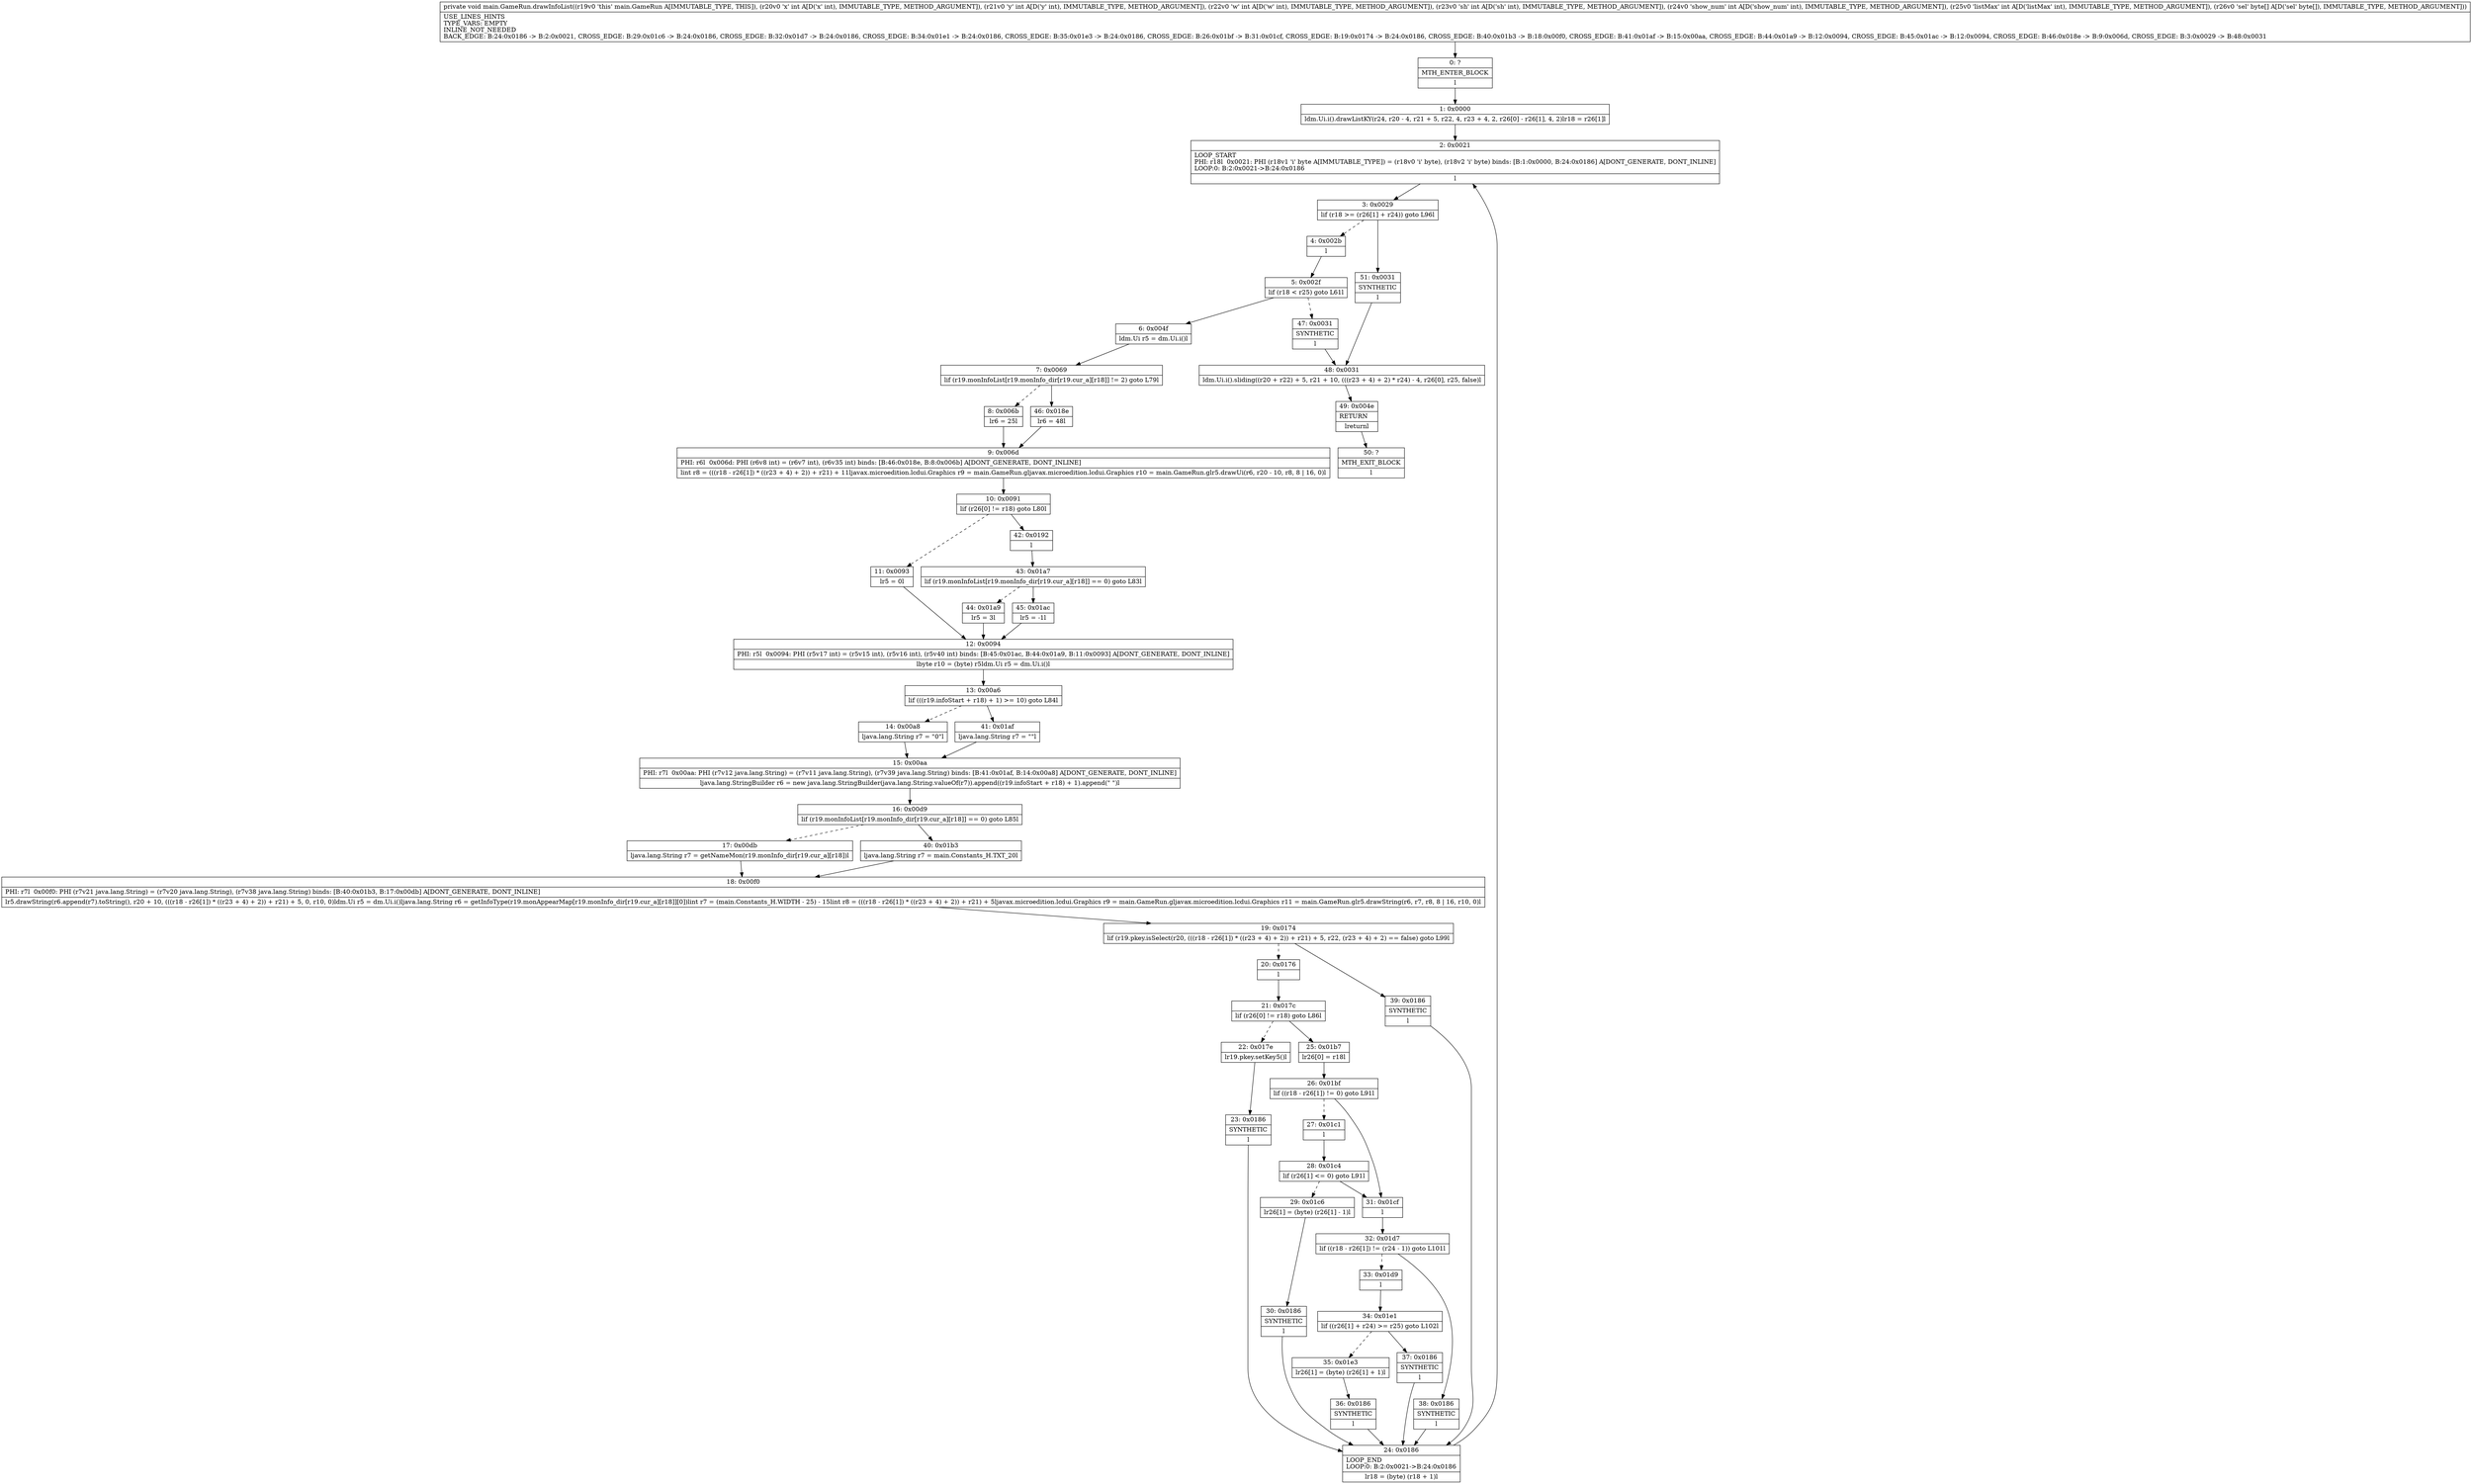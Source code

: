 digraph "CFG formain.GameRun.drawInfoList(IIIIII[B)V" {
Node_0 [shape=record,label="{0\:\ ?|MTH_ENTER_BLOCK\l|l}"];
Node_1 [shape=record,label="{1\:\ 0x0000|ldm.Ui.i().drawListKY(r24, r20 \- 4, r21 + 5, r22, 4, r23 + 4, 2, r26[0] \- r26[1], 4, 2)lr18 = r26[1]l}"];
Node_2 [shape=record,label="{2\:\ 0x0021|LOOP_START\lPHI: r18l  0x0021: PHI (r18v1 'i' byte A[IMMUTABLE_TYPE]) = (r18v0 'i' byte), (r18v2 'i' byte) binds: [B:1:0x0000, B:24:0x0186] A[DONT_GENERATE, DONT_INLINE]\lLOOP:0: B:2:0x0021\-\>B:24:0x0186\l|l}"];
Node_3 [shape=record,label="{3\:\ 0x0029|lif (r18 \>= (r26[1] + r24)) goto L96l}"];
Node_4 [shape=record,label="{4\:\ 0x002b|l}"];
Node_5 [shape=record,label="{5\:\ 0x002f|lif (r18 \< r25) goto L61l}"];
Node_6 [shape=record,label="{6\:\ 0x004f|ldm.Ui r5 = dm.Ui.i()l}"];
Node_7 [shape=record,label="{7\:\ 0x0069|lif (r19.monInfoList[r19.monInfo_dir[r19.cur_a][r18]] != 2) goto L79l}"];
Node_8 [shape=record,label="{8\:\ 0x006b|lr6 = 25l}"];
Node_9 [shape=record,label="{9\:\ 0x006d|PHI: r6l  0x006d: PHI (r6v8 int) = (r6v7 int), (r6v35 int) binds: [B:46:0x018e, B:8:0x006b] A[DONT_GENERATE, DONT_INLINE]\l|lint r8 = (((r18 \- r26[1]) * ((r23 + 4) + 2)) + r21) + 11ljavax.microedition.lcdui.Graphics r9 = main.GameRun.gljavax.microedition.lcdui.Graphics r10 = main.GameRun.glr5.drawUi(r6, r20 \- 10, r8, 8 \| 16, 0)l}"];
Node_10 [shape=record,label="{10\:\ 0x0091|lif (r26[0] != r18) goto L80l}"];
Node_11 [shape=record,label="{11\:\ 0x0093|lr5 = 0l}"];
Node_12 [shape=record,label="{12\:\ 0x0094|PHI: r5l  0x0094: PHI (r5v17 int) = (r5v15 int), (r5v16 int), (r5v40 int) binds: [B:45:0x01ac, B:44:0x01a9, B:11:0x0093] A[DONT_GENERATE, DONT_INLINE]\l|lbyte r10 = (byte) r5ldm.Ui r5 = dm.Ui.i()l}"];
Node_13 [shape=record,label="{13\:\ 0x00a6|lif (((r19.infoStart + r18) + 1) \>= 10) goto L84l}"];
Node_14 [shape=record,label="{14\:\ 0x00a8|ljava.lang.String r7 = \"0\"l}"];
Node_15 [shape=record,label="{15\:\ 0x00aa|PHI: r7l  0x00aa: PHI (r7v12 java.lang.String) = (r7v11 java.lang.String), (r7v39 java.lang.String) binds: [B:41:0x01af, B:14:0x00a8] A[DONT_GENERATE, DONT_INLINE]\l|ljava.lang.StringBuilder r6 = new java.lang.StringBuilder(java.lang.String.valueOf(r7)).append((r19.infoStart + r18) + 1).append(\" \")l}"];
Node_16 [shape=record,label="{16\:\ 0x00d9|lif (r19.monInfoList[r19.monInfo_dir[r19.cur_a][r18]] == 0) goto L85l}"];
Node_17 [shape=record,label="{17\:\ 0x00db|ljava.lang.String r7 = getNameMon(r19.monInfo_dir[r19.cur_a][r18])l}"];
Node_18 [shape=record,label="{18\:\ 0x00f0|PHI: r7l  0x00f0: PHI (r7v21 java.lang.String) = (r7v20 java.lang.String), (r7v38 java.lang.String) binds: [B:40:0x01b3, B:17:0x00db] A[DONT_GENERATE, DONT_INLINE]\l|lr5.drawString(r6.append(r7).toString(), r20 + 10, (((r18 \- r26[1]) * ((r23 + 4) + 2)) + r21) + 5, 0, r10, 0)ldm.Ui r5 = dm.Ui.i()ljava.lang.String r6 = getInfoType(r19.monAppearMap[r19.monInfo_dir[r19.cur_a][r18]][0])lint r7 = (main.Constants_H.WIDTH \- 25) \- 15lint r8 = (((r18 \- r26[1]) * ((r23 + 4) + 2)) + r21) + 5ljavax.microedition.lcdui.Graphics r9 = main.GameRun.gljavax.microedition.lcdui.Graphics r11 = main.GameRun.glr5.drawString(r6, r7, r8, 8 \| 16, r10, 0)l}"];
Node_19 [shape=record,label="{19\:\ 0x0174|lif (r19.pkey.isSelect(r20, (((r18 \- r26[1]) * ((r23 + 4) + 2)) + r21) + 5, r22, (r23 + 4) + 2) == false) goto L99l}"];
Node_20 [shape=record,label="{20\:\ 0x0176|l}"];
Node_21 [shape=record,label="{21\:\ 0x017c|lif (r26[0] != r18) goto L86l}"];
Node_22 [shape=record,label="{22\:\ 0x017e|lr19.pkey.setKey5()l}"];
Node_23 [shape=record,label="{23\:\ 0x0186|SYNTHETIC\l|l}"];
Node_24 [shape=record,label="{24\:\ 0x0186|LOOP_END\lLOOP:0: B:2:0x0021\-\>B:24:0x0186\l|lr18 = (byte) (r18 + 1)l}"];
Node_25 [shape=record,label="{25\:\ 0x01b7|lr26[0] = r18l}"];
Node_26 [shape=record,label="{26\:\ 0x01bf|lif ((r18 \- r26[1]) != 0) goto L91l}"];
Node_27 [shape=record,label="{27\:\ 0x01c1|l}"];
Node_28 [shape=record,label="{28\:\ 0x01c4|lif (r26[1] \<= 0) goto L91l}"];
Node_29 [shape=record,label="{29\:\ 0x01c6|lr26[1] = (byte) (r26[1] \- 1)l}"];
Node_30 [shape=record,label="{30\:\ 0x0186|SYNTHETIC\l|l}"];
Node_31 [shape=record,label="{31\:\ 0x01cf|l}"];
Node_32 [shape=record,label="{32\:\ 0x01d7|lif ((r18 \- r26[1]) != (r24 \- 1)) goto L101l}"];
Node_33 [shape=record,label="{33\:\ 0x01d9|l}"];
Node_34 [shape=record,label="{34\:\ 0x01e1|lif ((r26[1] + r24) \>= r25) goto L102l}"];
Node_35 [shape=record,label="{35\:\ 0x01e3|lr26[1] = (byte) (r26[1] + 1)l}"];
Node_36 [shape=record,label="{36\:\ 0x0186|SYNTHETIC\l|l}"];
Node_37 [shape=record,label="{37\:\ 0x0186|SYNTHETIC\l|l}"];
Node_38 [shape=record,label="{38\:\ 0x0186|SYNTHETIC\l|l}"];
Node_39 [shape=record,label="{39\:\ 0x0186|SYNTHETIC\l|l}"];
Node_40 [shape=record,label="{40\:\ 0x01b3|ljava.lang.String r7 = main.Constants_H.TXT_20l}"];
Node_41 [shape=record,label="{41\:\ 0x01af|ljava.lang.String r7 = \"\"l}"];
Node_42 [shape=record,label="{42\:\ 0x0192|l}"];
Node_43 [shape=record,label="{43\:\ 0x01a7|lif (r19.monInfoList[r19.monInfo_dir[r19.cur_a][r18]] == 0) goto L83l}"];
Node_44 [shape=record,label="{44\:\ 0x01a9|lr5 = 3l}"];
Node_45 [shape=record,label="{45\:\ 0x01ac|lr5 = \-1l}"];
Node_46 [shape=record,label="{46\:\ 0x018e|lr6 = 48l}"];
Node_47 [shape=record,label="{47\:\ 0x0031|SYNTHETIC\l|l}"];
Node_48 [shape=record,label="{48\:\ 0x0031|ldm.Ui.i().sliding((r20 + r22) + 5, r21 + 10, (((r23 + 4) + 2) * r24) \- 4, r26[0], r25, false)l}"];
Node_49 [shape=record,label="{49\:\ 0x004e|RETURN\l|lreturnl}"];
Node_50 [shape=record,label="{50\:\ ?|MTH_EXIT_BLOCK\l|l}"];
Node_51 [shape=record,label="{51\:\ 0x0031|SYNTHETIC\l|l}"];
MethodNode[shape=record,label="{private void main.GameRun.drawInfoList((r19v0 'this' main.GameRun A[IMMUTABLE_TYPE, THIS]), (r20v0 'x' int A[D('x' int), IMMUTABLE_TYPE, METHOD_ARGUMENT]), (r21v0 'y' int A[D('y' int), IMMUTABLE_TYPE, METHOD_ARGUMENT]), (r22v0 'w' int A[D('w' int), IMMUTABLE_TYPE, METHOD_ARGUMENT]), (r23v0 'sh' int A[D('sh' int), IMMUTABLE_TYPE, METHOD_ARGUMENT]), (r24v0 'show_num' int A[D('show_num' int), IMMUTABLE_TYPE, METHOD_ARGUMENT]), (r25v0 'listMax' int A[D('listMax' int), IMMUTABLE_TYPE, METHOD_ARGUMENT]), (r26v0 'sel' byte[] A[D('sel' byte[]), IMMUTABLE_TYPE, METHOD_ARGUMENT]))  | USE_LINES_HINTS\lTYPE_VARS: EMPTY\lINLINE_NOT_NEEDED\lBACK_EDGE: B:24:0x0186 \-\> B:2:0x0021, CROSS_EDGE: B:29:0x01c6 \-\> B:24:0x0186, CROSS_EDGE: B:32:0x01d7 \-\> B:24:0x0186, CROSS_EDGE: B:34:0x01e1 \-\> B:24:0x0186, CROSS_EDGE: B:35:0x01e3 \-\> B:24:0x0186, CROSS_EDGE: B:26:0x01bf \-\> B:31:0x01cf, CROSS_EDGE: B:19:0x0174 \-\> B:24:0x0186, CROSS_EDGE: B:40:0x01b3 \-\> B:18:0x00f0, CROSS_EDGE: B:41:0x01af \-\> B:15:0x00aa, CROSS_EDGE: B:44:0x01a9 \-\> B:12:0x0094, CROSS_EDGE: B:45:0x01ac \-\> B:12:0x0094, CROSS_EDGE: B:46:0x018e \-\> B:9:0x006d, CROSS_EDGE: B:3:0x0029 \-\> B:48:0x0031\l}"];
MethodNode -> Node_0;
Node_0 -> Node_1;
Node_1 -> Node_2;
Node_2 -> Node_3;
Node_3 -> Node_4[style=dashed];
Node_3 -> Node_51;
Node_4 -> Node_5;
Node_5 -> Node_6;
Node_5 -> Node_47[style=dashed];
Node_6 -> Node_7;
Node_7 -> Node_8[style=dashed];
Node_7 -> Node_46;
Node_8 -> Node_9;
Node_9 -> Node_10;
Node_10 -> Node_11[style=dashed];
Node_10 -> Node_42;
Node_11 -> Node_12;
Node_12 -> Node_13;
Node_13 -> Node_14[style=dashed];
Node_13 -> Node_41;
Node_14 -> Node_15;
Node_15 -> Node_16;
Node_16 -> Node_17[style=dashed];
Node_16 -> Node_40;
Node_17 -> Node_18;
Node_18 -> Node_19;
Node_19 -> Node_20[style=dashed];
Node_19 -> Node_39;
Node_20 -> Node_21;
Node_21 -> Node_22[style=dashed];
Node_21 -> Node_25;
Node_22 -> Node_23;
Node_23 -> Node_24;
Node_24 -> Node_2;
Node_25 -> Node_26;
Node_26 -> Node_27[style=dashed];
Node_26 -> Node_31;
Node_27 -> Node_28;
Node_28 -> Node_29[style=dashed];
Node_28 -> Node_31;
Node_29 -> Node_30;
Node_30 -> Node_24;
Node_31 -> Node_32;
Node_32 -> Node_33[style=dashed];
Node_32 -> Node_38;
Node_33 -> Node_34;
Node_34 -> Node_35[style=dashed];
Node_34 -> Node_37;
Node_35 -> Node_36;
Node_36 -> Node_24;
Node_37 -> Node_24;
Node_38 -> Node_24;
Node_39 -> Node_24;
Node_40 -> Node_18;
Node_41 -> Node_15;
Node_42 -> Node_43;
Node_43 -> Node_44[style=dashed];
Node_43 -> Node_45;
Node_44 -> Node_12;
Node_45 -> Node_12;
Node_46 -> Node_9;
Node_47 -> Node_48;
Node_48 -> Node_49;
Node_49 -> Node_50;
Node_51 -> Node_48;
}

